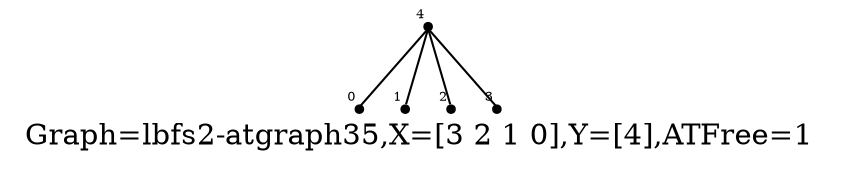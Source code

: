 /* Created by igraph 0.8.0-pre+0200568 */
graph {
  graph [
    label="Graph=lbfs2-atgraph35,X=[3 2 1 0],Y=[4],ATFree=1 "
    labelloc=bottom
  ];
  0 [
    pos="0.900000,3.000000!"
    shape=point
    fontsize=6
    xlabel=0
  ];
  1 [
    pos="1.000000,2.000000!"
    shape=point
    fontsize=6
    xlabel=1
  ];
  2 [
    pos="0.900000,1.000000!"
    shape=point
    fontsize=6
    xlabel=2
  ];
  3 [
    pos="1.000000,0.000000!"
    shape=point
    fontsize=6
    xlabel=3
  ];
  4 [
    pos="0.000000,1.000000!"
    shape=point
    fontsize=6
    xlabel=4
  ];

  4 -- 0;
  4 -- 1;
  4 -- 2;
  4 -- 3;
}
